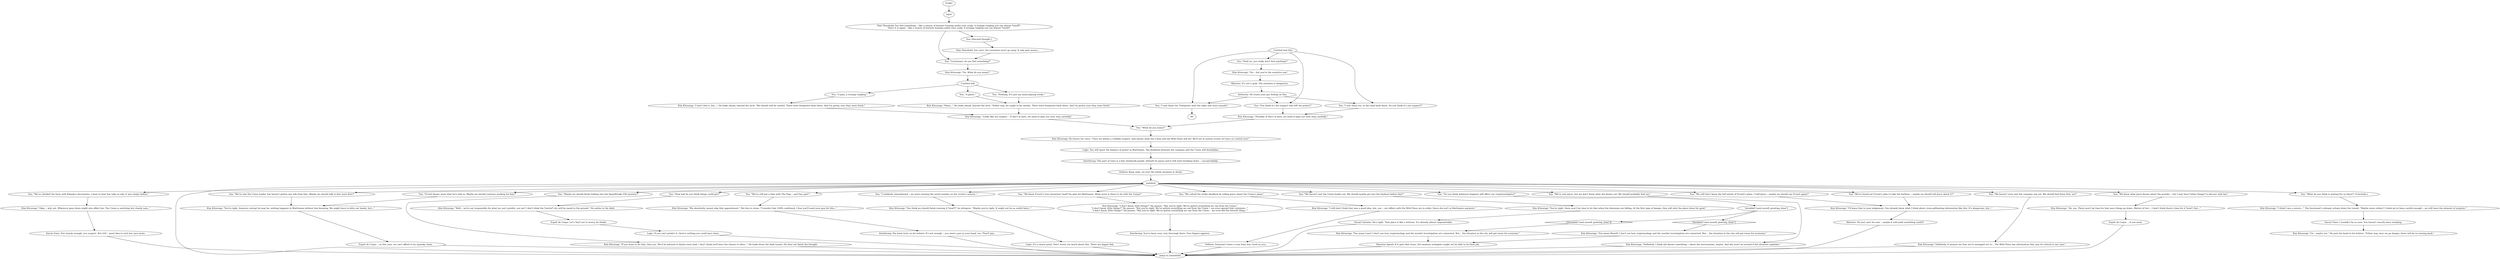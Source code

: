 # LAIR ORB / beware shivers
# A dialogue with Pain Threshold foreshadowing end game.
# ==================================================
digraph G {
	  0 [label="START"];
	  1 [label="input"];
	  2 [label="You: \"Do you think whatever happens will affect our cryptozoologists?\""];
	  3 [label="Kim Kitsuragi: \"Well... we're not responsible for what we can't predict, are we? I don't think the *entire* city will be razed to the ground.\" He smiles in the dark."];
	  4 [label="Esprit de Corps: Let's *try* not to worry, he thinks."];
	  5 [label="Authority: He trusts your gut feeling on this."];
	  6 [label="Kim Kitsuragi: He lowers his voice. \"Once we detain a credible suspect, who knows what the Union and the Wild Pines will do? We'll set in motion events we have no control over.\""];
	  7 [label="Savoir Faire: Not closely enough, you suspect. But still -- good idea to visit her once more."];
	  8 [label="Kim Kitsuragi: \"Hmm...\" He looks ahead, beyond the arch. \"Either way, we ought to be careful. There were footprints back there. And I'm pretty sure they were fresh.\""];
	  9 [label="You: \"I saw them too. Footprints with the right sole worn smooth.\""];
	  10 [label="You: \"We know Evrart's true intentions *and* his plan for Martinaise. What more is there to do with the Union?\""];
	  11 [label="Kim Kitsuragi: \"I don't know, little things?\" He pauses. \"But you're right. We've gotten everything we can from the Union.\"\n\"I don't know, little things?\" He pauses. \"But you're right. We've gotten everything we can from the Union -- we even opened that container...\" \n\"I don't know, little things?\" He pauses. \"But you're right. We've gotten everything we can from the Union -- we even did the borscht thing...\""];
	  12 [label="Kim Kitsuragi: \"You mean Lena? I don't see how cryptozoology and the murder investigation are connected. But... the situation in the city will get tense for everyone.\""];
	  13 [label="Untitled hub"];
	  14 [label="You: \"Nothing. It's just my mind playing tricks.\""];
	  15 [label="You: \"You think it's the suspect who left the prints?\""];
	  16 [label="You: \"We still don't know the full extent of Evrart's plans. I told Joyce -- maybe we should see Evrart again?\""];
	  17 [label="Jump to: [mainhub]"];
	  18 [label="You: [Discard thought.]"];
	  19 [label="You: \"Hold on, you really don't feel anything?\""];
	  20 [label="You: \"We've met Joyce, but we don't know what she knows yet. We should probably find out.\""];
	  21 [label="Kim Kitsuragi: \"No. What do you mean?\""];
	  22 [label="Kim Kitsuragi: \"Possibly. If she's in here, we need to plan our next step carefully.\""];
	  23 [label="You: \"What do you mean?\""];
	  24 [label="Rhetoric: It's not a quib. The situation is dangerous."];
	  25 [label="You: \"We haven't met the Union leader yet. We should maybe get into the harbour before this?\""];
	  26 [label="Esprit de Corps: ...in this case, we can't afford to be squeaky clean."];
	  27 [label="Kim Kitsuragi: \"If you want to do that, then yes. We'd be advised to finish every lead. I don't think we'll have the chance to after...\" He looks down the dark tunnel. He does not finish the thought."];
	  28 [label="You: \"We've met the Union leader, but haven't gotten any info from him. Maybe we should talk to him more first?\""];
	  29 [label="Kim Kitsuragi: \"You're right, there won't be time to do that when the dominoes are falling. At the first sign of danger, they will shut the place down for good.\""];
	  30 [label="Logic: If you can't predict it, there's nothing you could have done."];
	  31 [label="You: \"A pain, a strange tingling.\""];
	  32 [label="You: \"A ghost.\""];
	  33 [label="Interfacing: His hand rests on his holster. It's not enough -- you need a gun in your hand, too. *Your* gun."];
	  34 [label="You: \"We know what Joyce knows about the murder -- but I may have *other things* to discuss with her.\""];
	  35 [label="Savoir Faire: I wouldn't be so sure. You haven't exactly been sneaking."];
	  36 [label="Pain Threshold: You can't, the sensation won't go away. It only gets worse..."];
	  37 [label="You: \"I suddenly remembered -- we were running the serial number on the victim's armour...\""];
	  38 [label="You: \"How bad do you think things could get?\""];
	  39 [label="Logic: It's a minor point. Don't worry too much about this. There are bigger fish."];
	  40 [label="Pain Threshold: You feel something -- like a swarm of hornets buzzing under your scalp. A strange tingling you can almost *smell*.\nThere it is again -- like a swarm of hornets buzzing under your scalp. A strange tingling you can almost *smell*.
"];
	  41 [label="You: \"Lieutenant, do you feel something?\""];
	  42 [label="mainhub"];
	  43 [label="You: \"We haven't even met the company rep yet. We should find them first, no?\""];
	  44 [label="Kim Kitsuragi: \"Ah, yes. There won't be time for that once things go down. Matter of fact -- I don't think there's time for it *now*, but...\""];
	  45 [label="Kim Kitsuragi: \"Or... maybe not.\" He puts his hand to his holster. \"Either way, once we go deeper, there will be no turning back.\""];
	  46 [label="You: \"We've found out Evrart's plan to take the harbour -- maybe we should tell Joyce about it?\""];
	  47 [label="Volition: Keep calm. Go over the whole situation in detail."];
	  48 [label="Interfacing: You've been very, very thorough there. Your fingers approve."];
	  49 [label="Kim Kitsuragi: \"We absolutely cannot skip that appointment.\" His face is stone. \"Consider that 100% confirmed. I fear you'll need your gun for this...\""];
	  50 [label="You: \"We solved the strike deadlock by telling Joyce about the Union's plans.\""];
	  51 [label="Volition: Someone's been a very busy boy. Good on you..."];
	  52 [label="You: \"We've still got a date with The Pigs... and *my gun*.\""];
	  53 [label="Variable[\"coast.morell_greeting_done\"]"];
	  54 [label="Variable[\"coast.morell_greeting_done\"]", shape=diamond];
	  55 [label="!(Variable[\"coast.morell_greeting_done\"])", shape=diamond];
	  56 [label="Visual Calculus: He's right. That place is like a fortress. It's already almost impenetrable."];
	  57 [label="Reaction Speed: If it gets that tense, the amateur zoologists might not be able to do their job."];
	  58 [label="You: \"Maybe we should finish looking into the Speedfreaks FM mystery?\""];
	  59 [label="You: \"Evrart knows more than he's told us. Maybe we should continue working for him?\""];
	  60 [label="Kim Kitsuragi: \"Definitely. I think she knows something -- about the mercenaries, maybe. And she won't be around if the situation explodes.\""];
	  61 [label="Kim Kitsuragi: \"No -- but you're the sensitive one.\""];
	  62 [label="Interfacing: This part of town is a fine clockwork puzzle. Disturb its peace and it will start breaking down -- uncontrollably."];
	  63 [label="Kim Kitsuragi: \"You're right, however corrupt he may be, nothing happens in Martinaise without him knowing. We might have to dirty our hands, but...\""];
	  64 [label="Rhetoric: He just can't be sure -- maybe it will yield something useful?"];
	  65 [label="Kim Kitsuragi: \"I still don't think that was a good idea, but, yes -- our affairs with the Wild Pines are in order. Since she isn't in Martinaise anymore.\""];
	  66 [label="Kim Kitsuragi: \"You think we should finish running it *now*?\" he whispers. \"Maybe you're right. It might not be as useful later...\""];
	  67 [label="You: \"What do you think is waiting for us there?\" (Conclude.)"];
	  68 [label="Kim Kitsuragi: \"I don't feel it, but...\" He looks ahead, beyond the arch. \"We should still be careful. There were footprints back there. And I'm pretty sure they were fresh.\""];
	  69 [label="Kim Kitsuragi: \"I'll leave that to your judgement. You already know what I think about cross-pollinating information like this. It's dangerous, but...\""];
	  70 [label="Kim Kitsuragi: \"Definitely. It amazes me how we've managed not to... The Wild Pines has information that may be critical to our case.\""];
	  71 [label="Esprit de Corps: ...if you must."];
	  72 [label="You: \"I saw them too, in the sand back there. Do you think it's our suspect?\""];
	  73 [label="Kim Kitsuragi: \"You mean Morell? I don't see how cryptozoology and the murder investigation are connected. But... the situation in the city will get tense for everyone.\""];
	  74 [label="Logic: You will upset the balance of power in Martinaise. The deadlock between the company and the Union will destabilize."];
	  75 [label="You: \"We've checked the buoy with Klaasje's documents. I want to hear her take on why it was empty before.\""];
	  76 [label="Kim Kitsuragi: \"Okay -- why not. Whatever goes down might also affect her. The Union is watching her closely now...\""];
	  77 [label="Kim Kitsuragi: \"I think I see a cavern...\" The lieutenant's whisper echoes down the tunnel. \"Maybe more cellars? I think we've been careful enough -- we still have the element of surprise.\""];
	  78 [label="Untitled hub (02)"];
	  79 [label="Kim Kitsuragi: \"Looks like our suspect -- if she's in here, we need to plan our next step carefully.\""];
	  0 -> 1
	  1 -> 40
	  2 -> 53
	  3 -> 4
	  4 -> 30
	  5 -> 72
	  5 -> 9
	  5 -> 15
	  6 -> 74
	  7 -> 17
	  8 -> 79
	  9 -> 80
	  10 -> 11
	  11 -> 48
	  12 -> 57
	  13 -> 32
	  13 -> 14
	  13 -> 31
	  14 -> 8
	  15 -> 22
	  16 -> 69
	  17 -> 42
	  18 -> 36
	  19 -> 61
	  20 -> 60
	  21 -> 13
	  22 -> 23
	  23 -> 6
	  24 -> 5
	  25 -> 29
	  26 -> 17
	  27 -> 17
	  28 -> 63
	  29 -> 56
	  30 -> 17
	  31 -> 68
	  32 -> 8
	  33 -> 17
	  34 -> 44
	  35 -> 45
	  36 -> 41
	  37 -> 66
	  38 -> 3
	  39 -> 17
	  40 -> 41
	  40 -> 18
	  41 -> 21
	  42 -> 34
	  42 -> 2
	  42 -> 67
	  42 -> 37
	  42 -> 38
	  42 -> 10
	  42 -> 43
	  42 -> 75
	  42 -> 46
	  42 -> 16
	  42 -> 50
	  42 -> 20
	  42 -> 52
	  42 -> 25
	  42 -> 58
	  42 -> 59
	  42 -> 28
	  43 -> 70
	  44 -> 71
	  46 -> 69
	  47 -> 42
	  48 -> 17
	  49 -> 33
	  50 -> 65
	  51 -> 17
	  52 -> 49
	  53 -> 54
	  53 -> 55
	  54 -> 73
	  55 -> 12
	  56 -> 17
	  57 -> 17
	  58 -> 27
	  59 -> 63
	  60 -> 17
	  61 -> 24
	  62 -> 47
	  63 -> 26
	  64 -> 17
	  65 -> 51
	  66 -> 39
	  67 -> 77
	  68 -> 79
	  69 -> 64
	  70 -> 17
	  71 -> 17
	  72 -> 22
	  73 -> 57
	  74 -> 62
	  75 -> 76
	  76 -> 7
	  77 -> 35
	  78 -> 72
	  78 -> 9
	  78 -> 19
	  78 -> 15
	  79 -> 23
}

